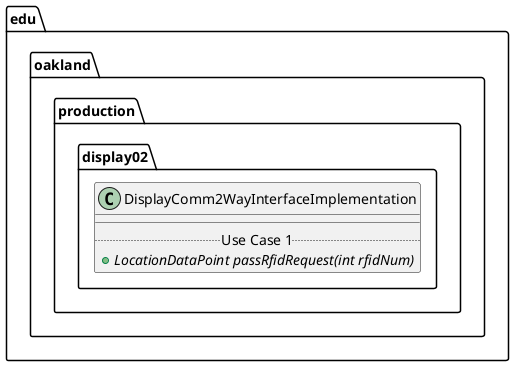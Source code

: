 @startuml DisplayComm2WayInterfaceImplementation

package edu.oakland.production.display02 {
    class DisplayComm2WayInterfaceImplementation {
        __
        .. Use Case 1 ..
        {abstract} + LocationDataPoint passRfidRequest(int rfidNum)
    }
}

@enduml
